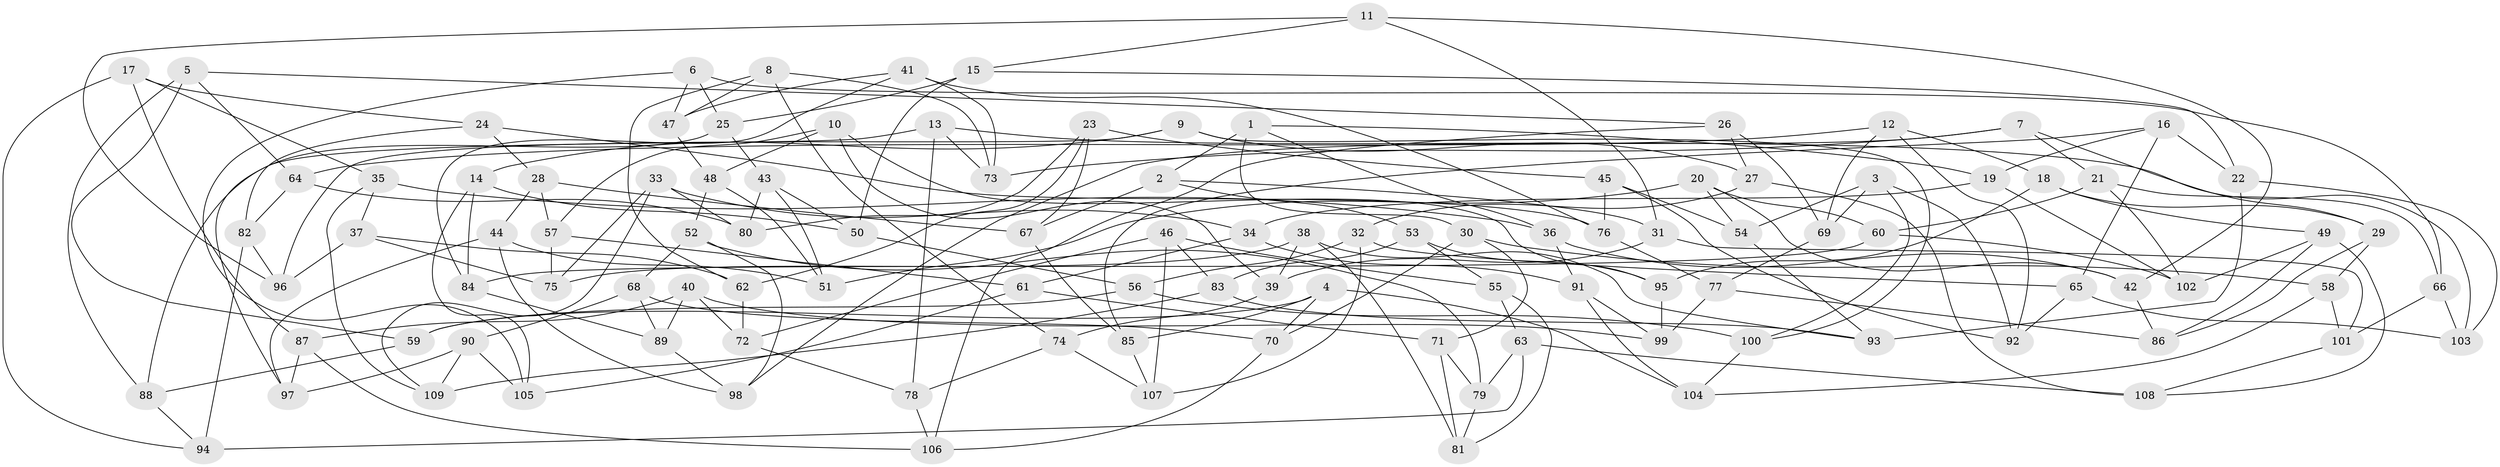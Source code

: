 // Generated by graph-tools (version 1.1) at 2025/16/03/09/25 04:16:38]
// undirected, 109 vertices, 218 edges
graph export_dot {
graph [start="1"]
  node [color=gray90,style=filled];
  1;
  2;
  3;
  4;
  5;
  6;
  7;
  8;
  9;
  10;
  11;
  12;
  13;
  14;
  15;
  16;
  17;
  18;
  19;
  20;
  21;
  22;
  23;
  24;
  25;
  26;
  27;
  28;
  29;
  30;
  31;
  32;
  33;
  34;
  35;
  36;
  37;
  38;
  39;
  40;
  41;
  42;
  43;
  44;
  45;
  46;
  47;
  48;
  49;
  50;
  51;
  52;
  53;
  54;
  55;
  56;
  57;
  58;
  59;
  60;
  61;
  62;
  63;
  64;
  65;
  66;
  67;
  68;
  69;
  70;
  71;
  72;
  73;
  74;
  75;
  76;
  77;
  78;
  79;
  80;
  81;
  82;
  83;
  84;
  85;
  86;
  87;
  88;
  89;
  90;
  91;
  92;
  93;
  94;
  95;
  96;
  97;
  98;
  99;
  100;
  101;
  102;
  103;
  104;
  105;
  106;
  107;
  108;
  109;
  1 -- 30;
  1 -- 2;
  1 -- 36;
  1 -- 19;
  2 -- 31;
  2 -- 53;
  2 -- 67;
  3 -- 54;
  3 -- 92;
  3 -- 100;
  3 -- 69;
  4 -- 104;
  4 -- 59;
  4 -- 85;
  4 -- 70;
  5 -- 26;
  5 -- 64;
  5 -- 59;
  5 -- 88;
  6 -- 25;
  6 -- 66;
  6 -- 47;
  6 -- 105;
  7 -- 21;
  7 -- 73;
  7 -- 98;
  7 -- 29;
  8 -- 73;
  8 -- 47;
  8 -- 62;
  8 -- 74;
  9 -- 100;
  9 -- 14;
  9 -- 27;
  9 -- 96;
  10 -- 48;
  10 -- 57;
  10 -- 39;
  10 -- 95;
  11 -- 31;
  11 -- 96;
  11 -- 42;
  11 -- 15;
  12 -- 64;
  12 -- 69;
  12 -- 92;
  12 -- 18;
  13 -- 78;
  13 -- 88;
  13 -- 103;
  13 -- 73;
  14 -- 105;
  14 -- 84;
  14 -- 50;
  15 -- 50;
  15 -- 25;
  15 -- 22;
  16 -- 85;
  16 -- 22;
  16 -- 65;
  16 -- 19;
  17 -- 35;
  17 -- 24;
  17 -- 94;
  17 -- 87;
  18 -- 29;
  18 -- 49;
  18 -- 95;
  19 -- 102;
  19 -- 34;
  20 -- 60;
  20 -- 54;
  20 -- 42;
  20 -- 51;
  21 -- 60;
  21 -- 66;
  21 -- 102;
  22 -- 93;
  22 -- 103;
  23 -- 62;
  23 -- 80;
  23 -- 67;
  23 -- 45;
  24 -- 76;
  24 -- 82;
  24 -- 28;
  25 -- 97;
  25 -- 43;
  26 -- 106;
  26 -- 27;
  26 -- 69;
  27 -- 108;
  27 -- 32;
  28 -- 67;
  28 -- 44;
  28 -- 57;
  29 -- 58;
  29 -- 86;
  30 -- 70;
  30 -- 71;
  30 -- 58;
  31 -- 39;
  31 -- 101;
  32 -- 56;
  32 -- 107;
  32 -- 65;
  33 -- 75;
  33 -- 34;
  33 -- 80;
  33 -- 109;
  34 -- 91;
  34 -- 61;
  35 -- 37;
  35 -- 36;
  35 -- 109;
  36 -- 42;
  36 -- 91;
  37 -- 96;
  37 -- 62;
  37 -- 75;
  38 -- 75;
  38 -- 81;
  38 -- 39;
  38 -- 93;
  39 -- 74;
  40 -- 87;
  40 -- 99;
  40 -- 89;
  40 -- 72;
  41 -- 76;
  41 -- 73;
  41 -- 84;
  41 -- 47;
  42 -- 86;
  43 -- 50;
  43 -- 80;
  43 -- 51;
  44 -- 51;
  44 -- 98;
  44 -- 97;
  45 -- 92;
  45 -- 54;
  45 -- 76;
  46 -- 107;
  46 -- 83;
  46 -- 55;
  46 -- 72;
  47 -- 48;
  48 -- 52;
  48 -- 51;
  49 -- 86;
  49 -- 108;
  49 -- 102;
  50 -- 56;
  52 -- 98;
  52 -- 68;
  52 -- 79;
  53 -- 55;
  53 -- 83;
  53 -- 95;
  54 -- 93;
  55 -- 63;
  55 -- 81;
  56 -- 59;
  56 -- 100;
  57 -- 75;
  57 -- 61;
  58 -- 101;
  58 -- 104;
  59 -- 88;
  60 -- 84;
  60 -- 102;
  61 -- 105;
  61 -- 71;
  62 -- 72;
  63 -- 94;
  63 -- 79;
  63 -- 108;
  64 -- 82;
  64 -- 80;
  65 -- 92;
  65 -- 103;
  66 -- 103;
  66 -- 101;
  67 -- 85;
  68 -- 70;
  68 -- 89;
  68 -- 90;
  69 -- 77;
  70 -- 106;
  71 -- 79;
  71 -- 81;
  72 -- 78;
  74 -- 107;
  74 -- 78;
  76 -- 77;
  77 -- 86;
  77 -- 99;
  78 -- 106;
  79 -- 81;
  82 -- 94;
  82 -- 96;
  83 -- 109;
  83 -- 93;
  84 -- 89;
  85 -- 107;
  87 -- 106;
  87 -- 97;
  88 -- 94;
  89 -- 98;
  90 -- 97;
  90 -- 105;
  90 -- 109;
  91 -- 99;
  91 -- 104;
  95 -- 99;
  100 -- 104;
  101 -- 108;
}
